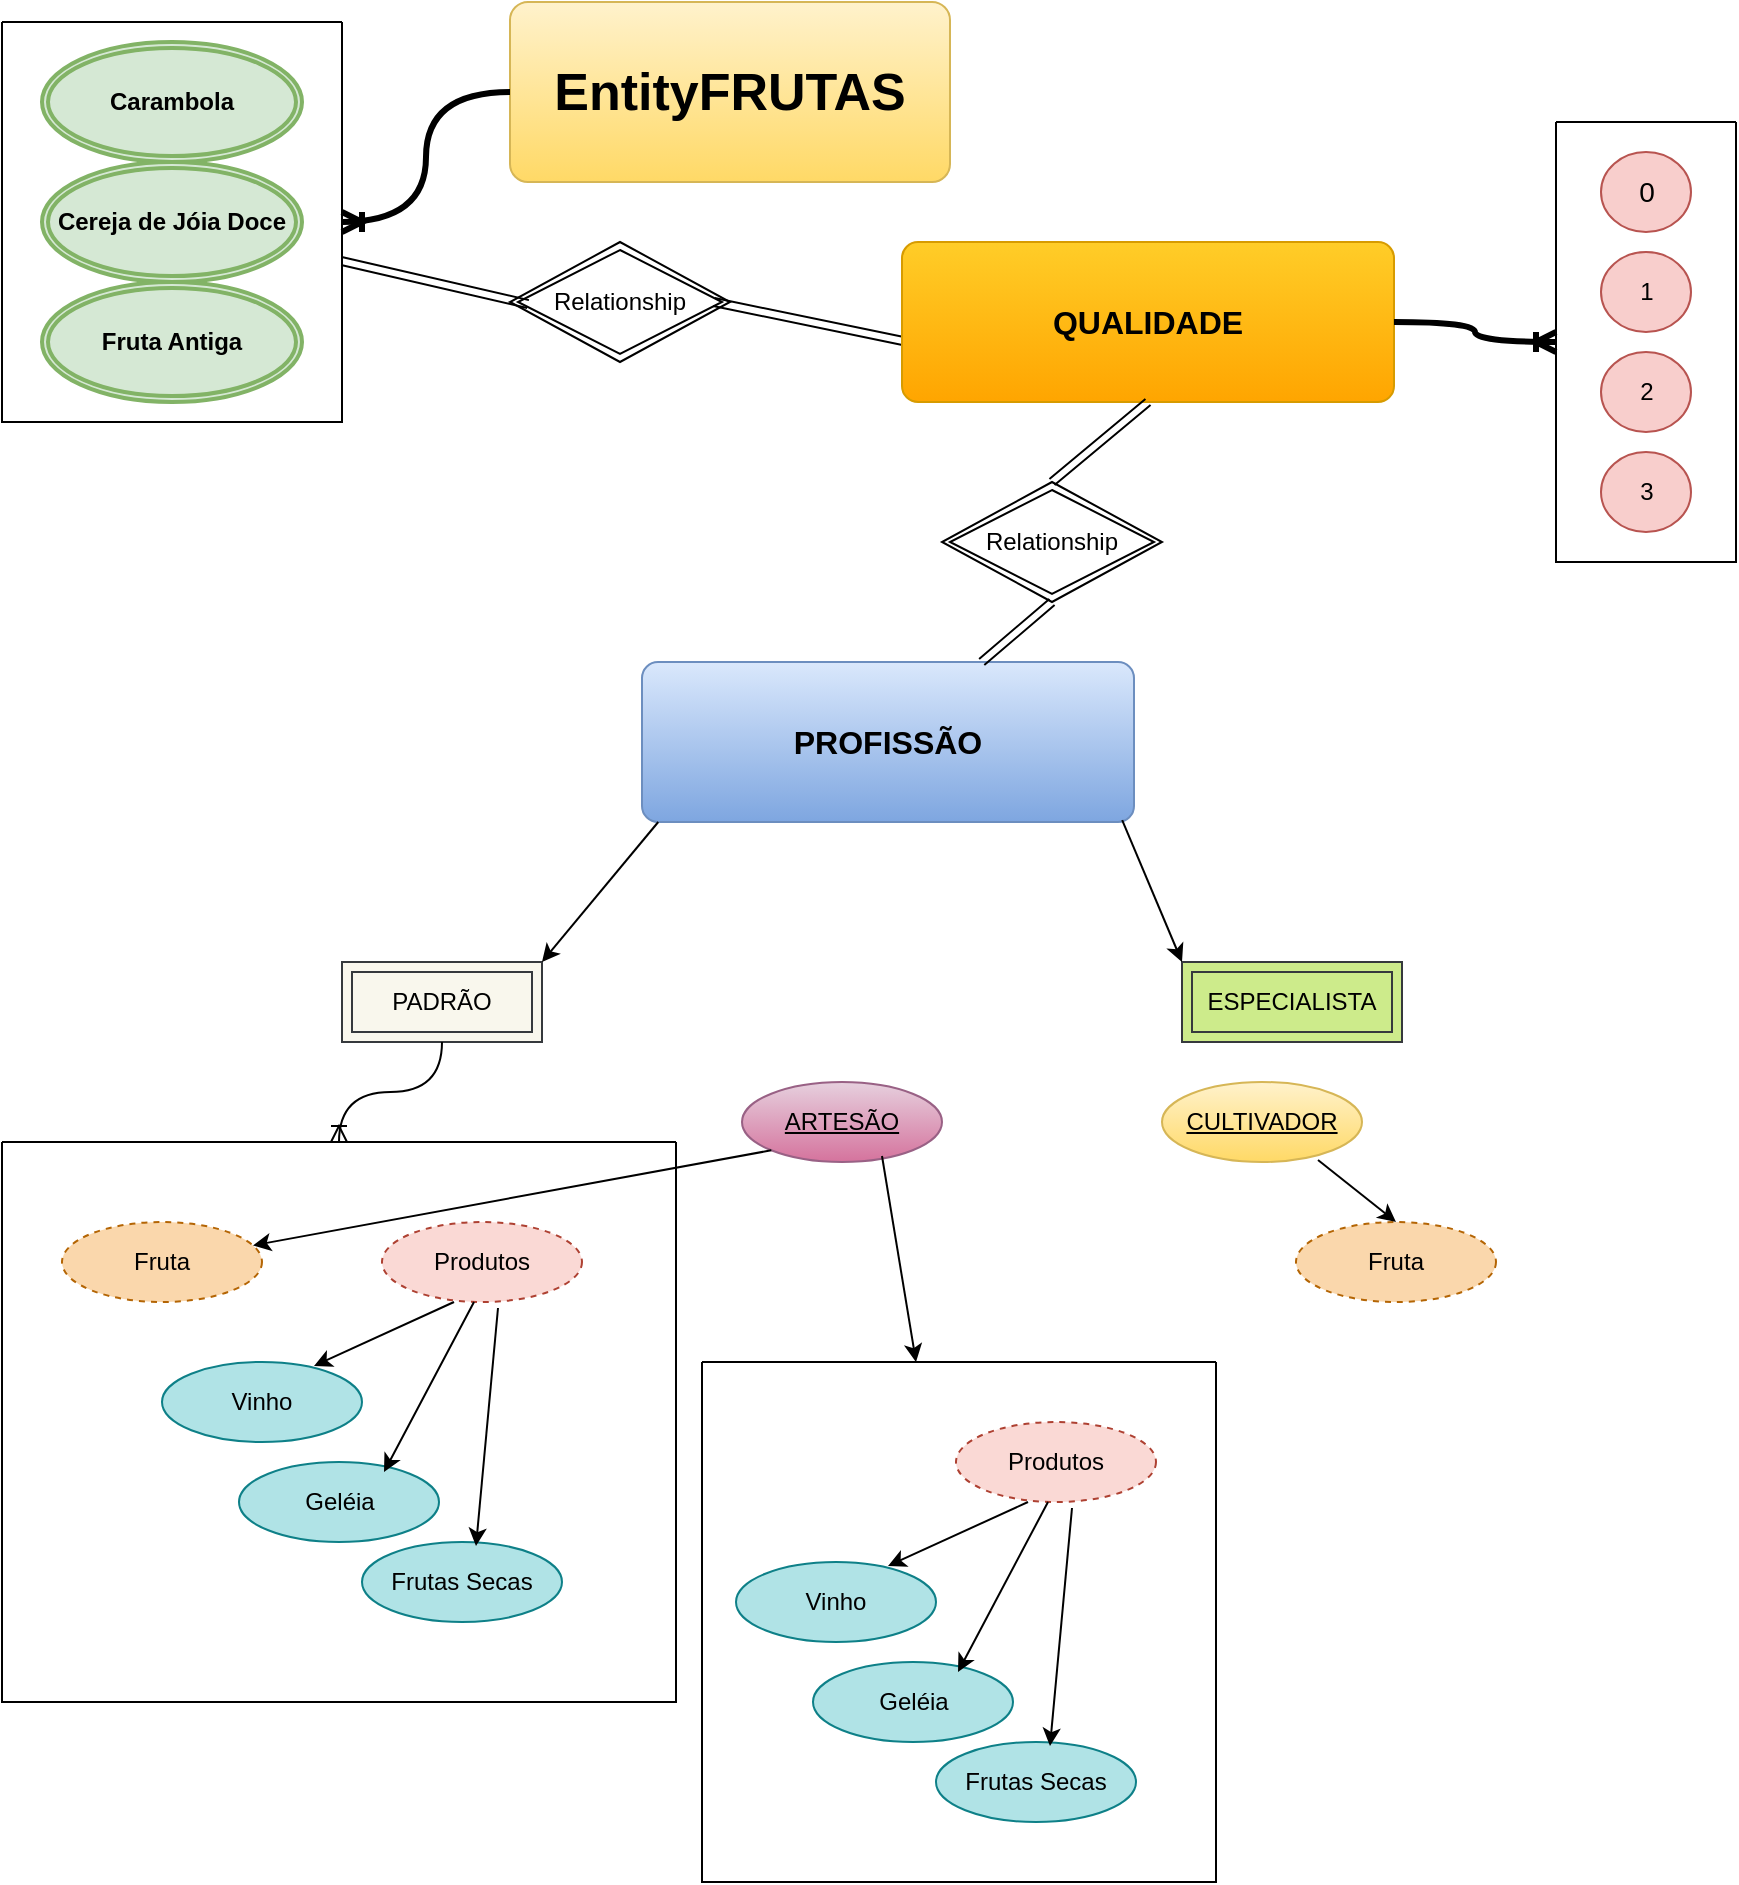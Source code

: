 <mxfile version="26.0.11">
  <diagram name="Página-1" id="06nm9Xx4bJnCgjzHbsF5">
    <mxGraphModel dx="1114" dy="572" grid="1" gridSize="10" guides="1" tooltips="1" connect="1" arrows="1" fold="1" page="1" pageScale="1" pageWidth="827" pageHeight="1169" math="0" shadow="0">
      <root>
        <mxCell id="0" />
        <mxCell id="1" parent="0" />
        <mxCell id="qYywDy25DgV_XH8n1qp7-32" value="" style="swimlane;startSize=0;" vertex="1" parent="1">
          <mxGeometry x="50" y="50" width="170" height="200" as="geometry">
            <mxRectangle x="50" y="50" width="50" height="40" as="alternateBounds" />
          </mxGeometry>
        </mxCell>
        <mxCell id="qYywDy25DgV_XH8n1qp7-14" value="Carambola" style="ellipse;shape=doubleEllipse;margin=3;whiteSpace=wrap;html=1;align=center;fontStyle=1;fillColor=#d5e8d4;strokeColor=#82b366;strokeWidth=2;" vertex="1" parent="qYywDy25DgV_XH8n1qp7-32">
          <mxGeometry x="20" y="10" width="130" height="60" as="geometry" />
        </mxCell>
        <mxCell id="qYywDy25DgV_XH8n1qp7-15" value="Cereja de Jóia Doce" style="ellipse;shape=doubleEllipse;margin=3;whiteSpace=wrap;html=1;align=center;fontStyle=1;fillColor=#d5e8d4;strokeColor=#82b366;strokeWidth=2;" vertex="1" parent="qYywDy25DgV_XH8n1qp7-32">
          <mxGeometry x="20" y="70" width="130" height="60" as="geometry" />
        </mxCell>
        <mxCell id="qYywDy25DgV_XH8n1qp7-16" value="Fruta Antiga" style="ellipse;shape=doubleEllipse;margin=3;whiteSpace=wrap;html=1;align=center;fontStyle=1;fillColor=#d5e8d4;strokeColor=#82b366;strokeWidth=2;" vertex="1" parent="qYywDy25DgV_XH8n1qp7-32">
          <mxGeometry x="20" y="130" width="130" height="60" as="geometry" />
        </mxCell>
        <mxCell id="qYywDy25DgV_XH8n1qp7-4" value="&lt;font style=&quot;font-size: 26px;&quot;&gt;&lt;b&gt;EntityFRUTAS&lt;/b&gt;&lt;/font&gt;" style="rounded=1;arcSize=10;whiteSpace=wrap;html=1;align=center;fillColor=#fff2cc;strokeColor=#d6b656;gradientColor=#ffd966;" vertex="1" parent="1">
          <mxGeometry x="304" y="40" width="220" height="90" as="geometry" />
        </mxCell>
        <mxCell id="qYywDy25DgV_XH8n1qp7-7" value="" style="edgeStyle=orthogonalEdgeStyle;fontSize=12;html=1;endArrow=ERoneToMany;rounded=0;exitX=0;exitY=0.5;exitDx=0;exitDy=0;strokeWidth=3;curved=1;entryX=1;entryY=0.5;entryDx=0;entryDy=0;" edge="1" parent="1" source="qYywDy25DgV_XH8n1qp7-4" target="qYywDy25DgV_XH8n1qp7-32">
          <mxGeometry width="100" height="100" relative="1" as="geometry">
            <mxPoint x="400" y="180" as="sourcePoint" />
            <mxPoint x="240" y="155" as="targetPoint" />
          </mxGeometry>
        </mxCell>
        <mxCell id="qYywDy25DgV_XH8n1qp7-20" value="Relationship" style="shape=rhombus;double=1;perimeter=rhombusPerimeter;whiteSpace=wrap;html=1;align=center;" vertex="1" parent="1">
          <mxGeometry x="304" y="160" width="110" height="60" as="geometry" />
        </mxCell>
        <mxCell id="qYywDy25DgV_XH8n1qp7-21" value="" style="shape=link;html=1;rounded=0;exitX=0.927;exitY=0.5;exitDx=0;exitDy=0;entryX=0.012;entryY=0.625;entryDx=0;entryDy=0;entryPerimeter=0;exitPerimeter=0;" edge="1" parent="1" source="qYywDy25DgV_XH8n1qp7-20" target="qYywDy25DgV_XH8n1qp7-24">
          <mxGeometry width="100" relative="1" as="geometry">
            <mxPoint x="410" y="289.5" as="sourcePoint" />
            <mxPoint x="510" y="289.5" as="targetPoint" />
          </mxGeometry>
        </mxCell>
        <mxCell id="qYywDy25DgV_XH8n1qp7-22" value="" style="shape=link;html=1;rounded=0;entryX=0.082;entryY=0.517;entryDx=0;entryDy=0;entryPerimeter=0;" edge="1" parent="1" source="qYywDy25DgV_XH8n1qp7-32" target="qYywDy25DgV_XH8n1qp7-20">
          <mxGeometry width="100" relative="1" as="geometry">
            <mxPoint x="240" y="208" as="sourcePoint" />
            <mxPoint x="300" y="292" as="targetPoint" />
          </mxGeometry>
        </mxCell>
        <mxCell id="qYywDy25DgV_XH8n1qp7-24" value="&lt;b&gt;&lt;font style=&quot;font-size: 16px;&quot;&gt;QUALIDADE&lt;/font&gt;&lt;/b&gt;" style="rounded=1;arcSize=10;whiteSpace=wrap;html=1;align=center;fillColor=#ffcd28;strokeColor=#d79b00;gradientColor=#ffa500;" vertex="1" parent="1">
          <mxGeometry x="500" y="160" width="246" height="80" as="geometry" />
        </mxCell>
        <mxCell id="qYywDy25DgV_XH8n1qp7-26" value="" style="edgeStyle=orthogonalEdgeStyle;fontSize=12;html=1;endArrow=ERoneToMany;rounded=0;exitX=1;exitY=0.5;exitDx=0;exitDy=0;strokeWidth=3;curved=1;entryX=0;entryY=0.5;entryDx=0;entryDy=0;" edge="1" parent="1" source="qYywDy25DgV_XH8n1qp7-24" target="qYywDy25DgV_XH8n1qp7-31">
          <mxGeometry width="100" height="100" relative="1" as="geometry">
            <mxPoint x="746" y="60" as="sourcePoint" />
            <mxPoint x="790" y="207.5" as="targetPoint" />
          </mxGeometry>
        </mxCell>
        <mxCell id="qYywDy25DgV_XH8n1qp7-31" value="" style="swimlane;startSize=0;" vertex="1" parent="1">
          <mxGeometry x="827" y="100" width="90" height="220" as="geometry">
            <mxRectangle x="827" y="100" width="50" height="40" as="alternateBounds" />
          </mxGeometry>
        </mxCell>
        <mxCell id="qYywDy25DgV_XH8n1qp7-27" value="&lt;font style=&quot;font-size: 14px;&quot;&gt;0&lt;/font&gt;" style="ellipse;whiteSpace=wrap;html=1;align=center;fillColor=#f8cecc;strokeColor=#b85450;" vertex="1" parent="qYywDy25DgV_XH8n1qp7-31">
          <mxGeometry x="22.5" y="15" width="45" height="40" as="geometry" />
        </mxCell>
        <mxCell id="qYywDy25DgV_XH8n1qp7-28" value="1" style="ellipse;whiteSpace=wrap;html=1;align=center;fillColor=#f8cecc;strokeColor=#b85450;" vertex="1" parent="qYywDy25DgV_XH8n1qp7-31">
          <mxGeometry x="22.5" y="65" width="45" height="40" as="geometry" />
        </mxCell>
        <mxCell id="qYywDy25DgV_XH8n1qp7-29" value="2" style="ellipse;whiteSpace=wrap;html=1;align=center;fillColor=#f8cecc;strokeColor=#b85450;" vertex="1" parent="qYywDy25DgV_XH8n1qp7-31">
          <mxGeometry x="22.5" y="115" width="45" height="40" as="geometry" />
        </mxCell>
        <mxCell id="qYywDy25DgV_XH8n1qp7-30" value="3" style="ellipse;whiteSpace=wrap;html=1;align=center;fillColor=#f8cecc;strokeColor=#b85450;" vertex="1" parent="qYywDy25DgV_XH8n1qp7-31">
          <mxGeometry x="22.5" y="165" width="45" height="40" as="geometry" />
        </mxCell>
        <mxCell id="qYywDy25DgV_XH8n1qp7-35" value="&lt;font style=&quot;font-size: 16px;&quot;&gt;&lt;b&gt;PROFISSÃO&lt;/b&gt;&lt;/font&gt;" style="rounded=1;arcSize=10;whiteSpace=wrap;html=1;align=center;fillColor=#dae8fc;strokeColor=#6c8ebf;gradientColor=#7ea6e0;" vertex="1" parent="1">
          <mxGeometry x="370" y="370" width="246" height="80" as="geometry" />
        </mxCell>
        <mxCell id="qYywDy25DgV_XH8n1qp7-36" value="Relationship" style="shape=rhombus;double=1;perimeter=rhombusPerimeter;whiteSpace=wrap;html=1;align=center;" vertex="1" parent="1">
          <mxGeometry x="520" y="280" width="110" height="60" as="geometry" />
        </mxCell>
        <mxCell id="qYywDy25DgV_XH8n1qp7-37" value="" style="shape=link;html=1;rounded=0;entryX=0.5;entryY=1;entryDx=0;entryDy=0;exitX=0.5;exitY=0;exitDx=0;exitDy=0;" edge="1" parent="1" source="qYywDy25DgV_XH8n1qp7-36" target="qYywDy25DgV_XH8n1qp7-24">
          <mxGeometry width="100" relative="1" as="geometry">
            <mxPoint x="470" y="290" as="sourcePoint" />
            <mxPoint x="570" y="290" as="targetPoint" />
          </mxGeometry>
        </mxCell>
        <mxCell id="qYywDy25DgV_XH8n1qp7-38" value="" style="shape=link;html=1;rounded=0;exitX=0.5;exitY=1;exitDx=0;exitDy=0;" edge="1" parent="1" source="qYywDy25DgV_XH8n1qp7-36" target="qYywDy25DgV_XH8n1qp7-35">
          <mxGeometry width="100" relative="1" as="geometry">
            <mxPoint x="540" y="300" as="sourcePoint" />
            <mxPoint x="633" y="250" as="targetPoint" />
          </mxGeometry>
        </mxCell>
        <mxCell id="qYywDy25DgV_XH8n1qp7-39" value="" style="swimlane;startSize=0;" vertex="1" parent="1">
          <mxGeometry x="50" y="610" width="337" height="280" as="geometry">
            <mxRectangle x="50" y="610" width="50" height="40" as="alternateBounds" />
          </mxGeometry>
        </mxCell>
        <mxCell id="qYywDy25DgV_XH8n1qp7-48" value="Fruta" style="ellipse;whiteSpace=wrap;html=1;align=center;dashed=1;fillColor=#fad7ac;strokeColor=#b46504;" vertex="1" parent="qYywDy25DgV_XH8n1qp7-39">
          <mxGeometry x="30" y="40" width="100" height="40" as="geometry" />
        </mxCell>
        <mxCell id="qYywDy25DgV_XH8n1qp7-49" value="Produtos" style="ellipse;whiteSpace=wrap;html=1;align=center;dashed=1;fillColor=#fad9d5;strokeColor=#ae4132;" vertex="1" parent="qYywDy25DgV_XH8n1qp7-39">
          <mxGeometry x="190" y="40" width="100" height="40" as="geometry" />
        </mxCell>
        <mxCell id="qYywDy25DgV_XH8n1qp7-52" value="Vinho" style="ellipse;whiteSpace=wrap;html=1;align=center;fillColor=#b0e3e6;strokeColor=#0e8088;" vertex="1" parent="qYywDy25DgV_XH8n1qp7-39">
          <mxGeometry x="80" y="110" width="100" height="40" as="geometry" />
        </mxCell>
        <mxCell id="qYywDy25DgV_XH8n1qp7-53" value="Geléia" style="ellipse;whiteSpace=wrap;html=1;align=center;fillColor=#b0e3e6;strokeColor=#0e8088;" vertex="1" parent="qYywDy25DgV_XH8n1qp7-39">
          <mxGeometry x="118.5" y="160" width="100" height="40" as="geometry" />
        </mxCell>
        <mxCell id="qYywDy25DgV_XH8n1qp7-54" value="Frutas Secas" style="ellipse;whiteSpace=wrap;html=1;align=center;fillColor=#b0e3e6;strokeColor=#0e8088;" vertex="1" parent="qYywDy25DgV_XH8n1qp7-39">
          <mxGeometry x="180" y="200" width="100" height="40" as="geometry" />
        </mxCell>
        <mxCell id="qYywDy25DgV_XH8n1qp7-58" value="" style="endArrow=classic;html=1;rounded=0;exitX=0.36;exitY=1;exitDx=0;exitDy=0;exitPerimeter=0;entryX=0.76;entryY=0.05;entryDx=0;entryDy=0;entryPerimeter=0;" edge="1" parent="qYywDy25DgV_XH8n1qp7-39" source="qYywDy25DgV_XH8n1qp7-49" target="qYywDy25DgV_XH8n1qp7-52">
          <mxGeometry width="50" height="50" relative="1" as="geometry">
            <mxPoint x="260" y="130" as="sourcePoint" />
            <mxPoint x="310" y="80" as="targetPoint" />
          </mxGeometry>
        </mxCell>
        <mxCell id="qYywDy25DgV_XH8n1qp7-59" value="" style="endArrow=classic;html=1;rounded=0;exitX=0.46;exitY=1;exitDx=0;exitDy=0;exitPerimeter=0;entryX=0.725;entryY=0.125;entryDx=0;entryDy=0;entryPerimeter=0;" edge="1" parent="qYywDy25DgV_XH8n1qp7-39" source="qYywDy25DgV_XH8n1qp7-49" target="qYywDy25DgV_XH8n1qp7-53">
          <mxGeometry width="50" height="50" relative="1" as="geometry">
            <mxPoint x="236" y="90" as="sourcePoint" />
            <mxPoint x="175" y="126" as="targetPoint" />
          </mxGeometry>
        </mxCell>
        <mxCell id="qYywDy25DgV_XH8n1qp7-60" value="" style="endArrow=classic;html=1;rounded=0;exitX=0.58;exitY=1.075;exitDx=0;exitDy=0;exitPerimeter=0;entryX=0.57;entryY=0.05;entryDx=0;entryDy=0;entryPerimeter=0;" edge="1" parent="qYywDy25DgV_XH8n1qp7-39" source="qYywDy25DgV_XH8n1qp7-49" target="qYywDy25DgV_XH8n1qp7-54">
          <mxGeometry width="50" height="50" relative="1" as="geometry">
            <mxPoint x="246" y="90" as="sourcePoint" />
            <mxPoint x="230" y="197" as="targetPoint" />
          </mxGeometry>
        </mxCell>
        <mxCell id="qYywDy25DgV_XH8n1qp7-44" value="&lt;div&gt;PADRÃO&lt;/div&gt;" style="shape=ext;margin=3;double=1;whiteSpace=wrap;html=1;align=center;fillColor=#f9f7ed;strokeColor=#36393d;" vertex="1" parent="1">
          <mxGeometry x="220" y="520" width="100" height="40" as="geometry" />
        </mxCell>
        <mxCell id="qYywDy25DgV_XH8n1qp7-45" value="ESPECIALISTA" style="shape=ext;margin=3;double=1;whiteSpace=wrap;html=1;align=center;fillColor=#cdeb8b;strokeColor=#36393d;" vertex="1" parent="1">
          <mxGeometry x="640" y="520" width="110" height="40" as="geometry" />
        </mxCell>
        <mxCell id="qYywDy25DgV_XH8n1qp7-46" value="" style="endArrow=classic;html=1;rounded=0;exitX=0.033;exitY=1;exitDx=0;exitDy=0;exitPerimeter=0;entryX=1;entryY=0;entryDx=0;entryDy=0;" edge="1" parent="1" source="qYywDy25DgV_XH8n1qp7-35" target="qYywDy25DgV_XH8n1qp7-44">
          <mxGeometry width="50" height="50" relative="1" as="geometry">
            <mxPoint x="220" y="460" as="sourcePoint" />
            <mxPoint x="270" y="410" as="targetPoint" />
          </mxGeometry>
        </mxCell>
        <mxCell id="qYywDy25DgV_XH8n1qp7-47" value="" style="endArrow=classic;html=1;rounded=0;exitX=0.976;exitY=0.988;exitDx=0;exitDy=0;entryX=0;entryY=0;entryDx=0;entryDy=0;exitPerimeter=0;" edge="1" parent="1" source="qYywDy25DgV_XH8n1qp7-35" target="qYywDy25DgV_XH8n1qp7-45">
          <mxGeometry width="50" height="50" relative="1" as="geometry">
            <mxPoint x="500" y="530" as="sourcePoint" />
            <mxPoint x="550" y="480" as="targetPoint" />
          </mxGeometry>
        </mxCell>
        <mxCell id="qYywDy25DgV_XH8n1qp7-55" value="" style="edgeStyle=orthogonalEdgeStyle;fontSize=12;html=1;endArrow=ERoneToMany;rounded=0;exitX=0.5;exitY=1;exitDx=0;exitDy=0;entryX=0.5;entryY=0;entryDx=0;entryDy=0;curved=1;" edge="1" parent="1" source="qYywDy25DgV_XH8n1qp7-44" target="qYywDy25DgV_XH8n1qp7-39">
          <mxGeometry width="100" height="100" relative="1" as="geometry">
            <mxPoint x="510" y="740" as="sourcePoint" />
            <mxPoint x="610" y="640" as="targetPoint" />
          </mxGeometry>
        </mxCell>
        <mxCell id="qYywDy25DgV_XH8n1qp7-61" value="CULTIVADOR" style="ellipse;whiteSpace=wrap;html=1;align=center;fontStyle=4;fillColor=#fff2cc;gradientColor=#ffd966;strokeColor=#d6b656;" vertex="1" parent="1">
          <mxGeometry x="630" y="580" width="100" height="40" as="geometry" />
        </mxCell>
        <mxCell id="qYywDy25DgV_XH8n1qp7-62" value="ARTESÃO" style="ellipse;whiteSpace=wrap;html=1;align=center;fontStyle=4;fillColor=#e6d0de;gradientColor=#d5739d;strokeColor=#996185;" vertex="1" parent="1">
          <mxGeometry x="420" y="580" width="100" height="40" as="geometry" />
        </mxCell>
        <mxCell id="qYywDy25DgV_XH8n1qp7-63" value="Fruta" style="ellipse;whiteSpace=wrap;html=1;align=center;dashed=1;fillColor=#fad7ac;strokeColor=#b46504;" vertex="1" parent="1">
          <mxGeometry x="697" y="650" width="100" height="40" as="geometry" />
        </mxCell>
        <mxCell id="qYywDy25DgV_XH8n1qp7-64" value="" style="endArrow=classic;html=1;rounded=0;exitX=0.78;exitY=0.975;exitDx=0;exitDy=0;entryX=0.5;entryY=0;entryDx=0;entryDy=0;exitPerimeter=0;" edge="1" parent="1" source="qYywDy25DgV_XH8n1qp7-61" target="qYywDy25DgV_XH8n1qp7-63">
          <mxGeometry width="50" height="50" relative="1" as="geometry">
            <mxPoint x="490" y="690" as="sourcePoint" />
            <mxPoint x="540" y="640" as="targetPoint" />
          </mxGeometry>
        </mxCell>
        <mxCell id="qYywDy25DgV_XH8n1qp7-65" value="" style="swimlane;startSize=0;" vertex="1" parent="1">
          <mxGeometry x="400" y="720" width="257" height="260" as="geometry">
            <mxRectangle x="400" y="720" width="50" height="40" as="alternateBounds" />
          </mxGeometry>
        </mxCell>
        <mxCell id="qYywDy25DgV_XH8n1qp7-67" value="Produtos" style="ellipse;whiteSpace=wrap;html=1;align=center;dashed=1;fillColor=#fad9d5;strokeColor=#ae4132;" vertex="1" parent="qYywDy25DgV_XH8n1qp7-65">
          <mxGeometry x="127" y="30" width="100" height="40" as="geometry" />
        </mxCell>
        <mxCell id="qYywDy25DgV_XH8n1qp7-68" value="Vinho" style="ellipse;whiteSpace=wrap;html=1;align=center;fillColor=#b0e3e6;strokeColor=#0e8088;" vertex="1" parent="qYywDy25DgV_XH8n1qp7-65">
          <mxGeometry x="17" y="100" width="100" height="40" as="geometry" />
        </mxCell>
        <mxCell id="qYywDy25DgV_XH8n1qp7-69" value="Geléia" style="ellipse;whiteSpace=wrap;html=1;align=center;fillColor=#b0e3e6;strokeColor=#0e8088;" vertex="1" parent="qYywDy25DgV_XH8n1qp7-65">
          <mxGeometry x="55.5" y="150" width="100" height="40" as="geometry" />
        </mxCell>
        <mxCell id="qYywDy25DgV_XH8n1qp7-70" value="Frutas Secas" style="ellipse;whiteSpace=wrap;html=1;align=center;fillColor=#b0e3e6;strokeColor=#0e8088;" vertex="1" parent="qYywDy25DgV_XH8n1qp7-65">
          <mxGeometry x="117" y="190" width="100" height="40" as="geometry" />
        </mxCell>
        <mxCell id="qYywDy25DgV_XH8n1qp7-71" value="" style="endArrow=classic;html=1;rounded=0;exitX=0.36;exitY=1;exitDx=0;exitDy=0;exitPerimeter=0;entryX=0.76;entryY=0.05;entryDx=0;entryDy=0;entryPerimeter=0;" edge="1" parent="qYywDy25DgV_XH8n1qp7-65" source="qYywDy25DgV_XH8n1qp7-67" target="qYywDy25DgV_XH8n1qp7-68">
          <mxGeometry width="50" height="50" relative="1" as="geometry">
            <mxPoint x="197" y="120" as="sourcePoint" />
            <mxPoint x="247" y="70" as="targetPoint" />
          </mxGeometry>
        </mxCell>
        <mxCell id="qYywDy25DgV_XH8n1qp7-72" value="" style="endArrow=classic;html=1;rounded=0;exitX=0.46;exitY=1;exitDx=0;exitDy=0;exitPerimeter=0;entryX=0.725;entryY=0.125;entryDx=0;entryDy=0;entryPerimeter=0;" edge="1" parent="qYywDy25DgV_XH8n1qp7-65" source="qYywDy25DgV_XH8n1qp7-67" target="qYywDy25DgV_XH8n1qp7-69">
          <mxGeometry width="50" height="50" relative="1" as="geometry">
            <mxPoint x="173" y="80" as="sourcePoint" />
            <mxPoint x="112" y="116" as="targetPoint" />
          </mxGeometry>
        </mxCell>
        <mxCell id="qYywDy25DgV_XH8n1qp7-73" value="" style="endArrow=classic;html=1;rounded=0;exitX=0.58;exitY=1.075;exitDx=0;exitDy=0;exitPerimeter=0;entryX=0.57;entryY=0.05;entryDx=0;entryDy=0;entryPerimeter=0;" edge="1" parent="qYywDy25DgV_XH8n1qp7-65" source="qYywDy25DgV_XH8n1qp7-67" target="qYywDy25DgV_XH8n1qp7-70">
          <mxGeometry width="50" height="50" relative="1" as="geometry">
            <mxPoint x="183" y="80" as="sourcePoint" />
            <mxPoint x="167" y="187" as="targetPoint" />
          </mxGeometry>
        </mxCell>
        <mxCell id="qYywDy25DgV_XH8n1qp7-74" value="" style="endArrow=classic;html=1;rounded=0;exitX=0;exitY=1;exitDx=0;exitDy=0;" edge="1" parent="1" source="qYywDy25DgV_XH8n1qp7-62" target="qYywDy25DgV_XH8n1qp7-48">
          <mxGeometry width="50" height="50" relative="1" as="geometry">
            <mxPoint x="490" y="750" as="sourcePoint" />
            <mxPoint x="540" y="700" as="targetPoint" />
          </mxGeometry>
        </mxCell>
        <mxCell id="qYywDy25DgV_XH8n1qp7-75" value="" style="endArrow=classic;html=1;rounded=0;exitX=0.7;exitY=0.925;exitDx=0;exitDy=0;exitPerimeter=0;" edge="1" parent="1" source="qYywDy25DgV_XH8n1qp7-62" target="qYywDy25DgV_XH8n1qp7-65">
          <mxGeometry width="50" height="50" relative="1" as="geometry">
            <mxPoint x="490" y="750" as="sourcePoint" />
            <mxPoint x="540" y="700" as="targetPoint" />
          </mxGeometry>
        </mxCell>
      </root>
    </mxGraphModel>
  </diagram>
</mxfile>
